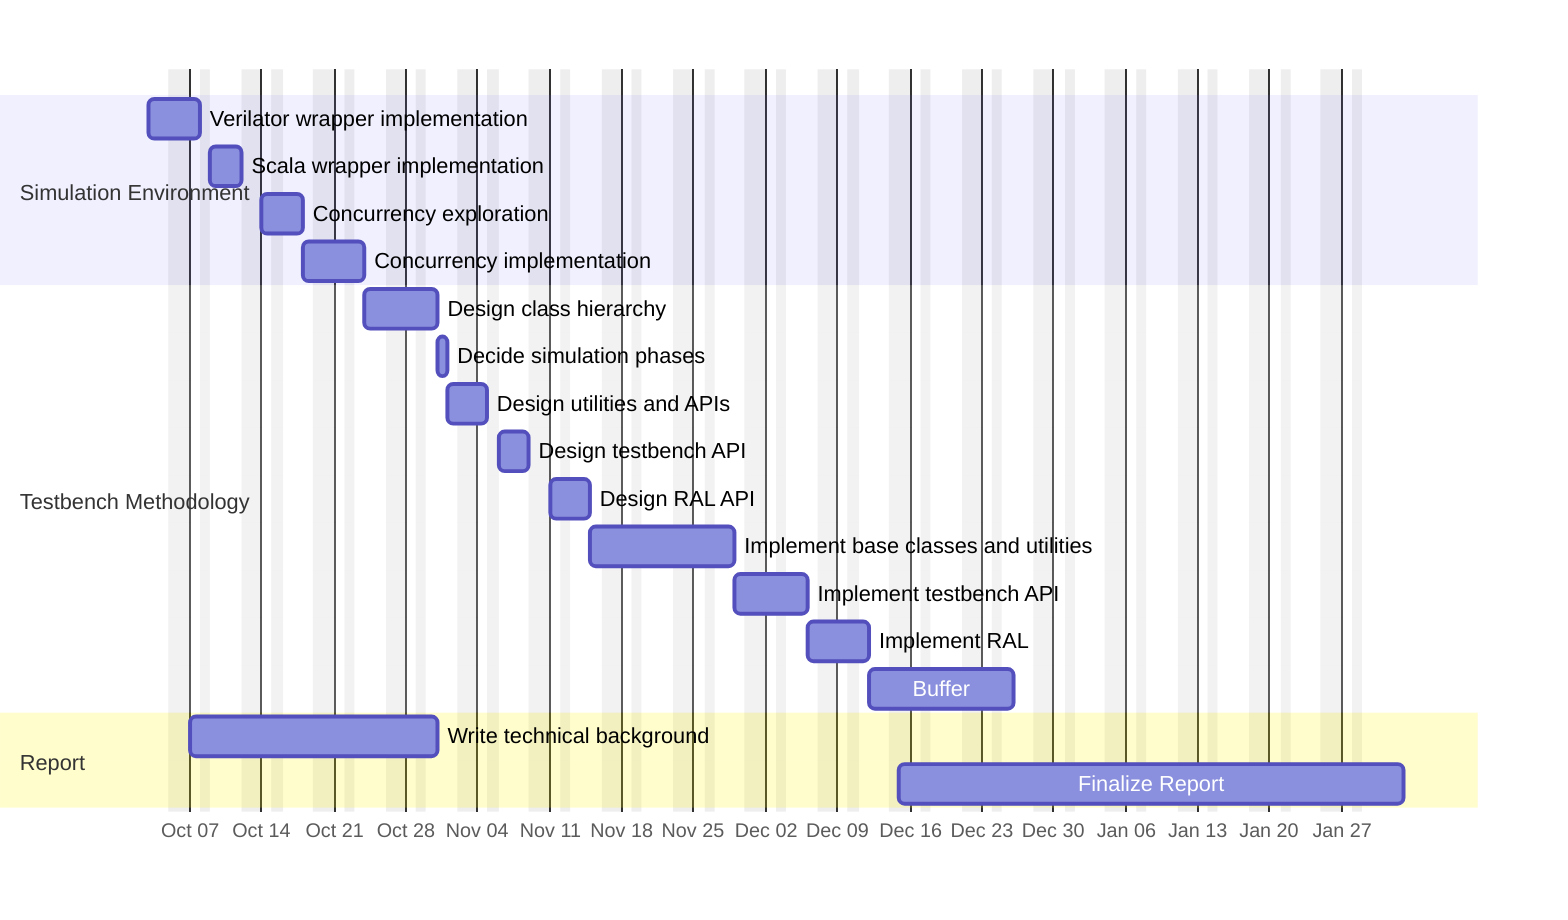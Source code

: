 gantt
    dateFormat  YYYY-MM-DD
    excludes    weekends, tuesday
    axisFormat  %b %d
    tickInterval 1week
    todayMarker off
    weekday monday


    section Simulation Environment
    Verilator wrapper implementation: ver_wrap, 2024-10-03, 3d
    Scala wrapper implementation: sc_wrap, after ver_wrap, 3d
    Concurrency exploration : conc_expl, after sc_wrap, 3d
    Concurrency implementation : conc_impl, after conc_expl, 3d


    section Testbench Methodology
    Design class hierarchy: 4d
    Decide simulation phases :  1d
    Design utilities and APIs : 2d
    Design testbench API: 3d
    Design RAL API : 3d
    Implement base classes and utilities: 8d
    Implement testbench API: 4d
    Implement RAL : 3d
    Buffer : 8d

    section Report
    Write technical background: 2024-10-07, 2w
    Finalize Report: 2024-12-15, 2025-02-02